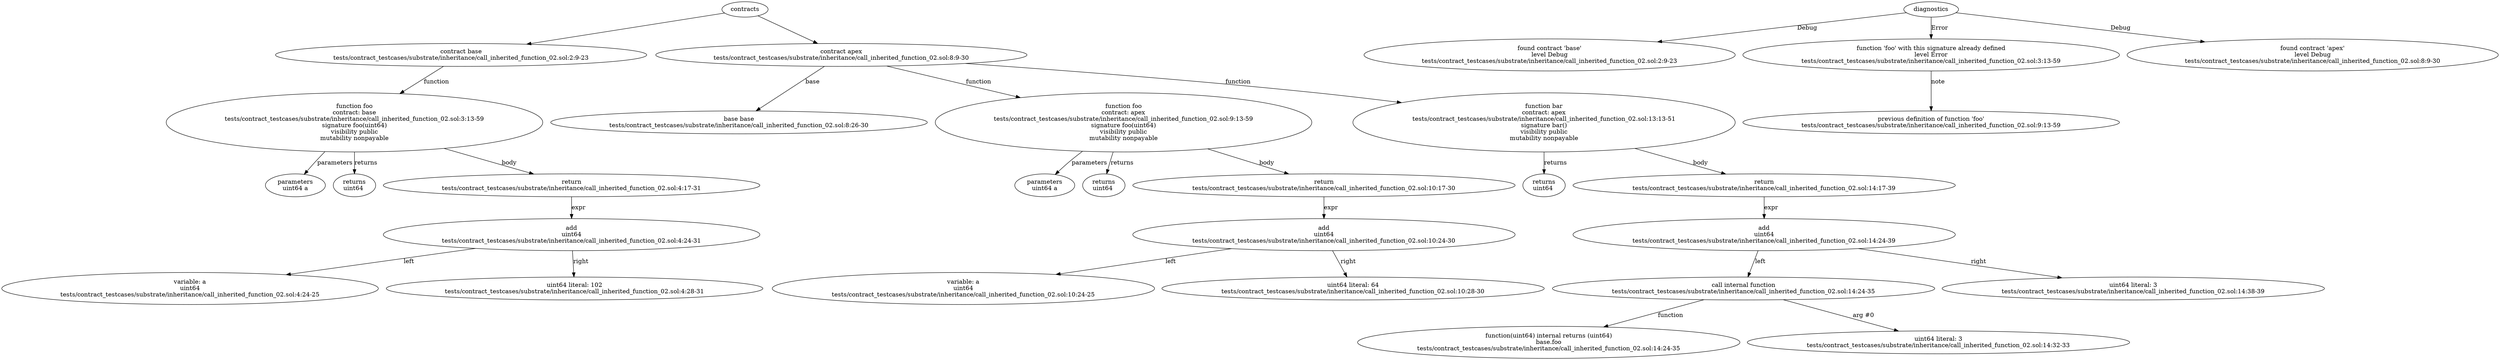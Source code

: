 strict digraph "tests/contract_testcases/substrate/inheritance/call_inherited_function_02.sol" {
	contract [label="contract base\ntests/contract_testcases/substrate/inheritance/call_inherited_function_02.sol:2:9-23"]
	foo [label="function foo\ncontract: base\ntests/contract_testcases/substrate/inheritance/call_inherited_function_02.sol:3:13-59\nsignature foo(uint64)\nvisibility public\nmutability nonpayable"]
	parameters [label="parameters\nuint64 a"]
	returns [label="returns\nuint64 "]
	return [label="return\ntests/contract_testcases/substrate/inheritance/call_inherited_function_02.sol:4:17-31"]
	add [label="add\nuint64\ntests/contract_testcases/substrate/inheritance/call_inherited_function_02.sol:4:24-31"]
	variable [label="variable: a\nuint64\ntests/contract_testcases/substrate/inheritance/call_inherited_function_02.sol:4:24-25"]
	number_literal [label="uint64 literal: 102\ntests/contract_testcases/substrate/inheritance/call_inherited_function_02.sol:4:28-31"]
	contract_9 [label="contract apex\ntests/contract_testcases/substrate/inheritance/call_inherited_function_02.sol:8:9-30"]
	base [label="base base\ntests/contract_testcases/substrate/inheritance/call_inherited_function_02.sol:8:26-30"]
	foo_11 [label="function foo\ncontract: apex\ntests/contract_testcases/substrate/inheritance/call_inherited_function_02.sol:9:13-59\nsignature foo(uint64)\nvisibility public\nmutability nonpayable"]
	parameters_12 [label="parameters\nuint64 a"]
	returns_13 [label="returns\nuint64 "]
	return_14 [label="return\ntests/contract_testcases/substrate/inheritance/call_inherited_function_02.sol:10:17-30"]
	add_15 [label="add\nuint64\ntests/contract_testcases/substrate/inheritance/call_inherited_function_02.sol:10:24-30"]
	variable_16 [label="variable: a\nuint64\ntests/contract_testcases/substrate/inheritance/call_inherited_function_02.sol:10:24-25"]
	number_literal_17 [label="uint64 literal: 64\ntests/contract_testcases/substrate/inheritance/call_inherited_function_02.sol:10:28-30"]
	bar [label="function bar\ncontract: apex\ntests/contract_testcases/substrate/inheritance/call_inherited_function_02.sol:13:13-51\nsignature bar()\nvisibility public\nmutability nonpayable"]
	returns_19 [label="returns\nuint64 "]
	return_20 [label="return\ntests/contract_testcases/substrate/inheritance/call_inherited_function_02.sol:14:17-39"]
	add_21 [label="add\nuint64\ntests/contract_testcases/substrate/inheritance/call_inherited_function_02.sol:14:24-39"]
	call_internal_function [label="call internal function\ntests/contract_testcases/substrate/inheritance/call_inherited_function_02.sol:14:24-35"]
	internal_function [label="function(uint64) internal returns (uint64)\nbase.foo\ntests/contract_testcases/substrate/inheritance/call_inherited_function_02.sol:14:24-35"]
	number_literal_24 [label="uint64 literal: 3\ntests/contract_testcases/substrate/inheritance/call_inherited_function_02.sol:14:32-33"]
	number_literal_25 [label="uint64 literal: 3\ntests/contract_testcases/substrate/inheritance/call_inherited_function_02.sol:14:38-39"]
	diagnostic [label="found contract 'base'\nlevel Debug\ntests/contract_testcases/substrate/inheritance/call_inherited_function_02.sol:2:9-23"]
	diagnostic_28 [label="function 'foo' with this signature already defined\nlevel Error\ntests/contract_testcases/substrate/inheritance/call_inherited_function_02.sol:3:13-59"]
	note [label="previous definition of function 'foo'\ntests/contract_testcases/substrate/inheritance/call_inherited_function_02.sol:9:13-59"]
	diagnostic_30 [label="found contract 'apex'\nlevel Debug\ntests/contract_testcases/substrate/inheritance/call_inherited_function_02.sol:8:9-30"]
	contracts -> contract
	contract -> foo [label="function"]
	foo -> parameters [label="parameters"]
	foo -> returns [label="returns"]
	foo -> return [label="body"]
	return -> add [label="expr"]
	add -> variable [label="left"]
	add -> number_literal [label="right"]
	contracts -> contract_9
	contract_9 -> base [label="base"]
	contract_9 -> foo_11 [label="function"]
	foo_11 -> parameters_12 [label="parameters"]
	foo_11 -> returns_13 [label="returns"]
	foo_11 -> return_14 [label="body"]
	return_14 -> add_15 [label="expr"]
	add_15 -> variable_16 [label="left"]
	add_15 -> number_literal_17 [label="right"]
	contract_9 -> bar [label="function"]
	bar -> returns_19 [label="returns"]
	bar -> return_20 [label="body"]
	return_20 -> add_21 [label="expr"]
	add_21 -> call_internal_function [label="left"]
	call_internal_function -> internal_function [label="function"]
	call_internal_function -> number_literal_24 [label="arg #0"]
	add_21 -> number_literal_25 [label="right"]
	diagnostics -> diagnostic [label="Debug"]
	diagnostics -> diagnostic_28 [label="Error"]
	diagnostic_28 -> note [label="note"]
	diagnostics -> diagnostic_30 [label="Debug"]
}
